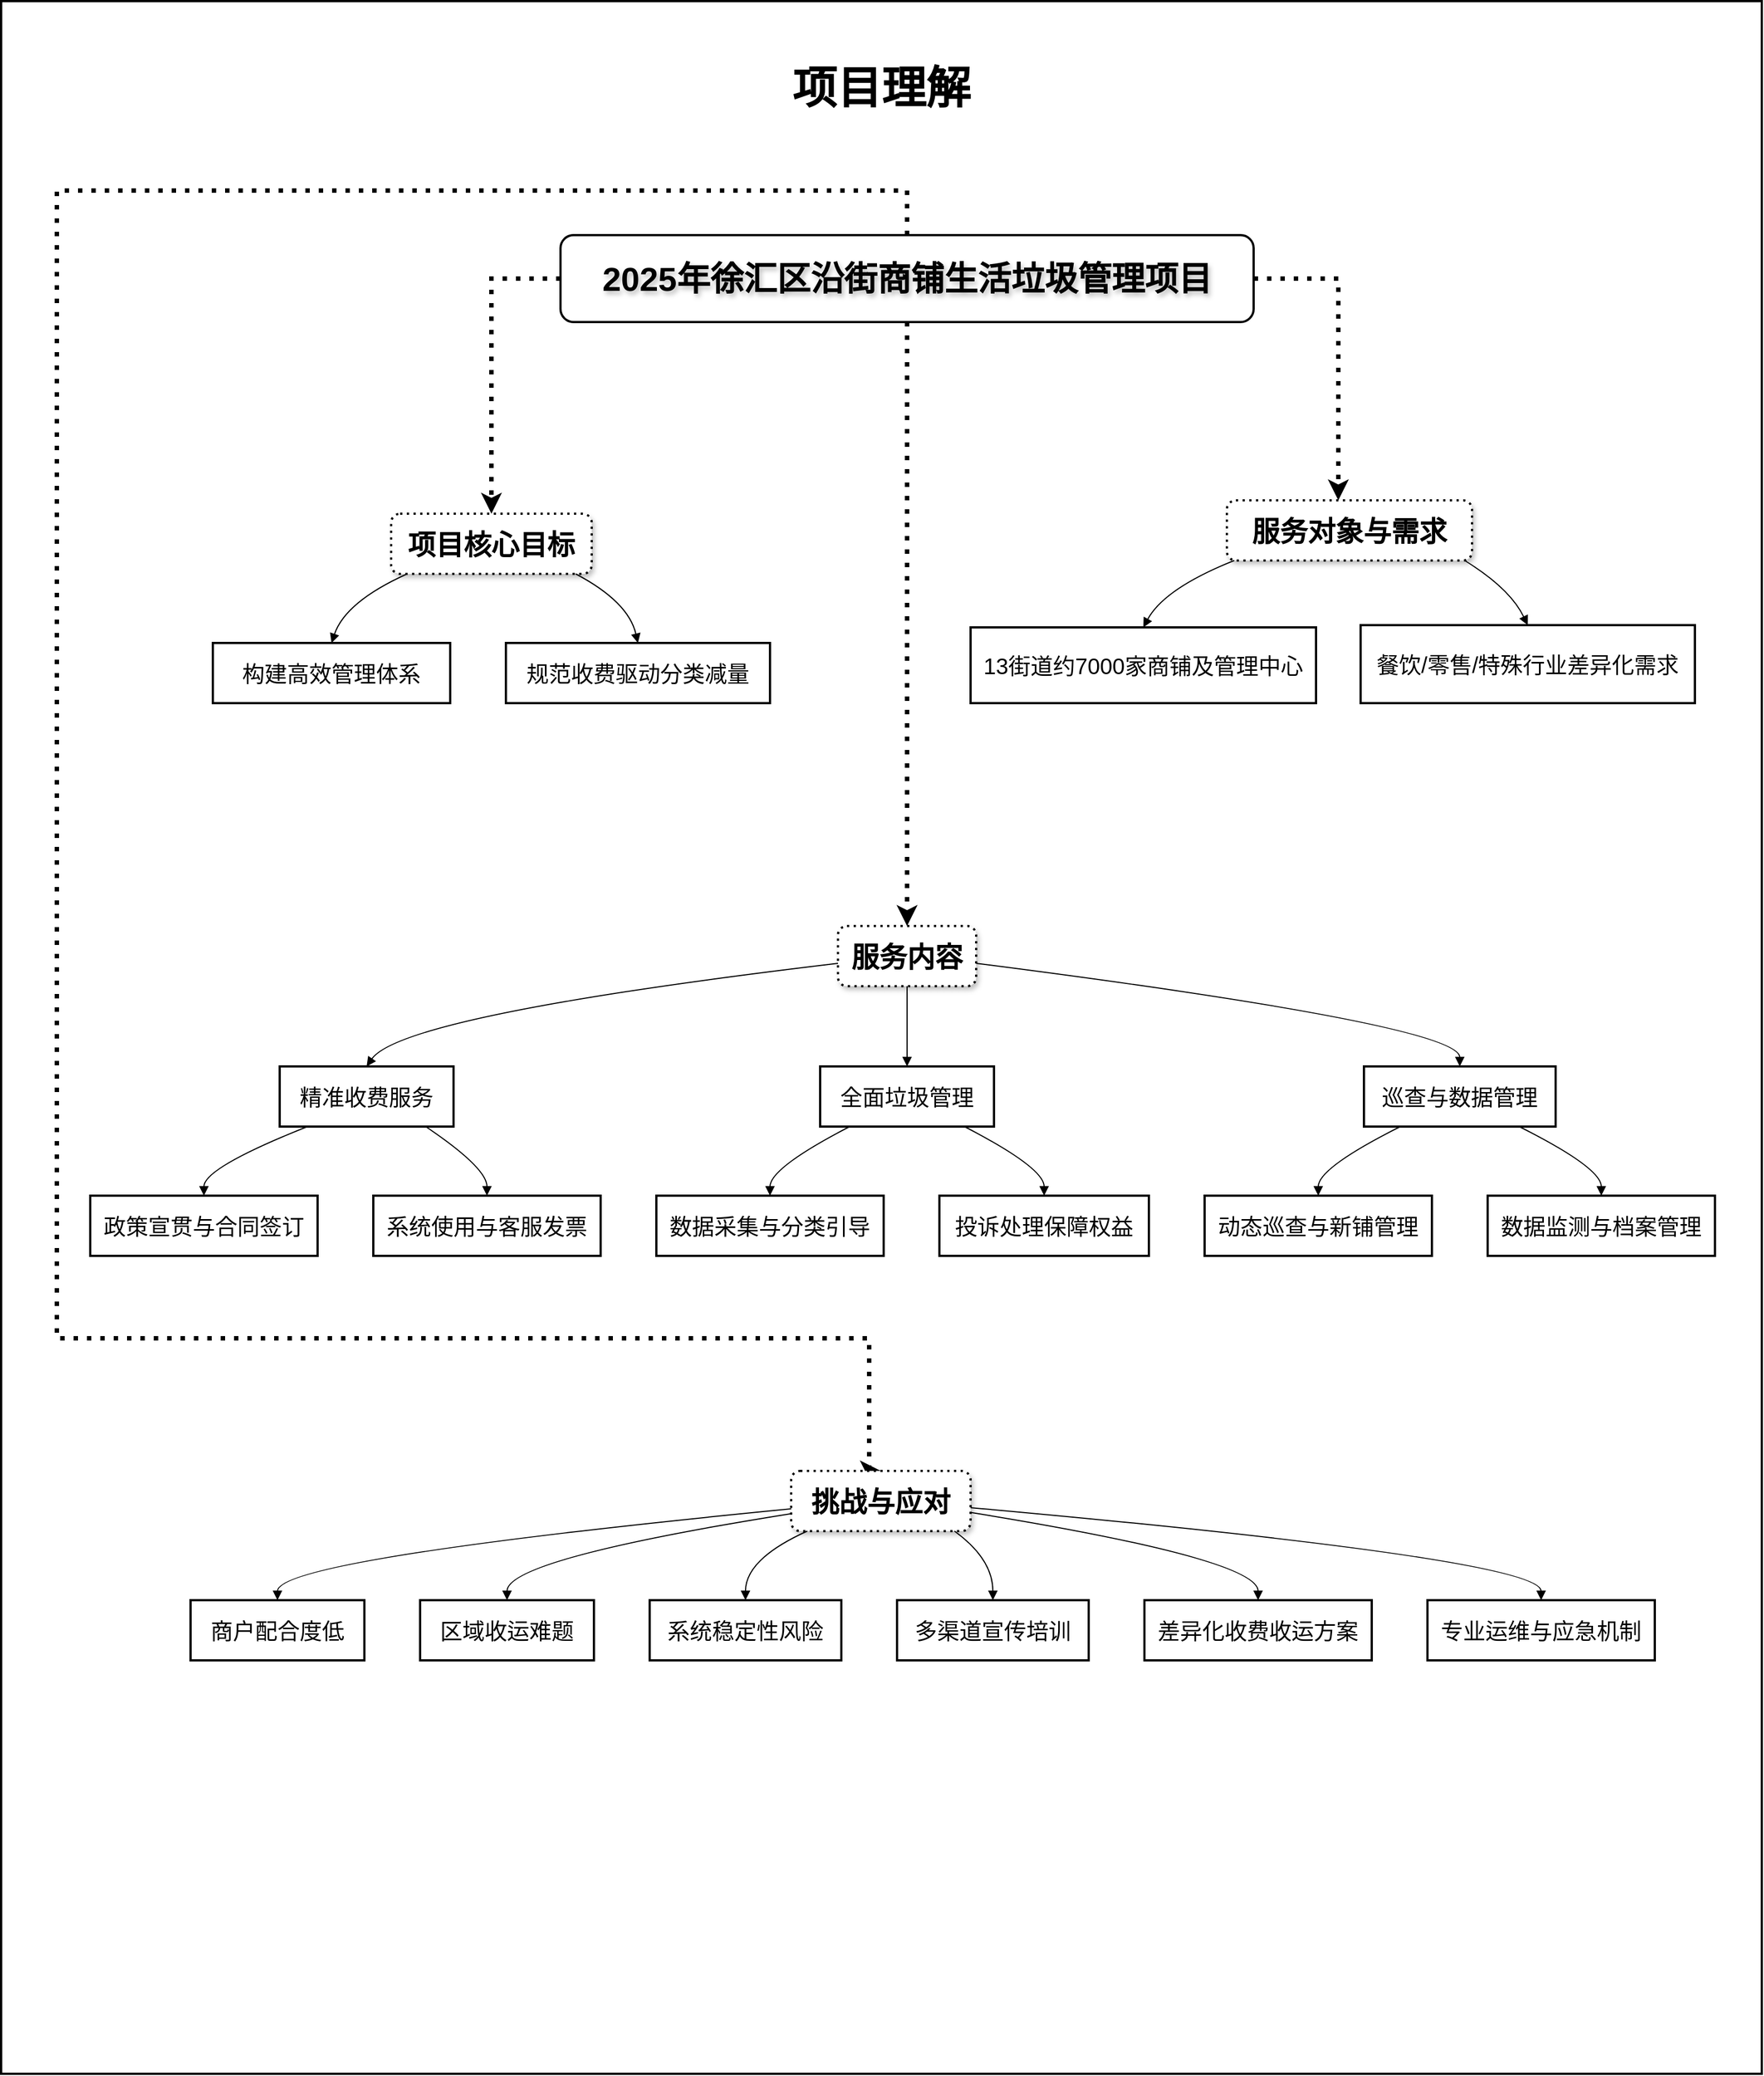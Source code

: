 <mxfile version="26.2.12">
  <diagram id="C5RBs43oDa-KdzZeNtuy" name="Page-1">
    <mxGraphModel dx="3275" dy="2429" grid="1" gridSize="10" guides="1" tooltips="1" connect="1" arrows="1" fold="1" page="1" pageScale="1" pageWidth="827" pageHeight="1169" math="0" shadow="0">
      <root>
        <mxCell id="WIyWlLk6GJQsqaUBKTNV-0" />
        <mxCell id="WIyWlLk6GJQsqaUBKTNV-1" parent="WIyWlLk6GJQsqaUBKTNV-0" />
        <mxCell id="42EEFeFm0QrcEyeCjbr3-199" value="&#xa;项目理解" style="whiteSpace=wrap;strokeWidth=2;hachureGap=4;fontFamily=Verdana;fontSize=40;verticalAlign=top;fontStyle=1;labelBackgroundColor=none;rounded=0;shadow=0;" vertex="1" parent="WIyWlLk6GJQsqaUBKTNV-1">
          <mxGeometry x="-40" y="-150" width="1580" height="1860" as="geometry" />
        </mxCell>
        <mxCell id="42EEFeFm0QrcEyeCjbr3-195" style="edgeStyle=orthogonalEdgeStyle;rounded=0;hachureGap=4;orthogonalLoop=1;jettySize=auto;html=1;entryX=0.5;entryY=0;entryDx=0;entryDy=0;fontFamily=Helvetica;fontSize=18;dashed=1;dashPattern=1 2;strokeWidth=4;labelBackgroundColor=none;fontColor=default;" edge="1" parent="WIyWlLk6GJQsqaUBKTNV-1" source="42EEFeFm0QrcEyeCjbr3-148" target="42EEFeFm0QrcEyeCjbr3-149">
          <mxGeometry relative="1" as="geometry">
            <Array as="points">
              <mxPoint x="400" y="99" />
            </Array>
          </mxGeometry>
        </mxCell>
        <mxCell id="42EEFeFm0QrcEyeCjbr3-196" style="edgeStyle=orthogonalEdgeStyle;rounded=0;hachureGap=4;orthogonalLoop=1;jettySize=auto;html=1;fontFamily=Helvetica;fontSize=18;dashed=1;dashPattern=1 2;strokeWidth=4;labelBackgroundColor=none;fontColor=default;" edge="1" parent="WIyWlLk6GJQsqaUBKTNV-1" source="42EEFeFm0QrcEyeCjbr3-148" target="42EEFeFm0QrcEyeCjbr3-150">
          <mxGeometry relative="1" as="geometry">
            <Array as="points">
              <mxPoint x="1160" y="99" />
            </Array>
          </mxGeometry>
        </mxCell>
        <mxCell id="42EEFeFm0QrcEyeCjbr3-197" style="edgeStyle=orthogonalEdgeStyle;rounded=0;hachureGap=4;orthogonalLoop=1;jettySize=auto;html=1;entryX=0.5;entryY=0;entryDx=0;entryDy=0;fontFamily=Helvetica;fontSize=18;dashed=1;dashPattern=1 2;strokeWidth=4;labelBackgroundColor=none;fontColor=default;" edge="1" parent="WIyWlLk6GJQsqaUBKTNV-1" source="42EEFeFm0QrcEyeCjbr3-148" target="42EEFeFm0QrcEyeCjbr3-151">
          <mxGeometry relative="1" as="geometry">
            <Array as="points">
              <mxPoint x="773" y="450" />
              <mxPoint x="773" y="450" />
            </Array>
          </mxGeometry>
        </mxCell>
        <mxCell id="42EEFeFm0QrcEyeCjbr3-198" style="edgeStyle=orthogonalEdgeStyle;rounded=0;hachureGap=4;orthogonalLoop=1;jettySize=auto;html=1;entryX=0.5;entryY=0;entryDx=0;entryDy=0;fontFamily=Helvetica;fontSize=18;dashed=1;dashPattern=1 2;strokeWidth=4;labelBackgroundColor=none;fontColor=default;" edge="1" parent="WIyWlLk6GJQsqaUBKTNV-1" source="42EEFeFm0QrcEyeCjbr3-148" target="42EEFeFm0QrcEyeCjbr3-152">
          <mxGeometry relative="1" as="geometry">
            <Array as="points">
              <mxPoint x="773" y="20" />
              <mxPoint x="10" y="20" />
              <mxPoint x="10" y="1050" />
              <mxPoint x="739" y="1050" />
              <mxPoint x="739" y="1169" />
            </Array>
          </mxGeometry>
        </mxCell>
        <mxCell id="42EEFeFm0QrcEyeCjbr3-148" value="2025年徐汇区沿街商铺生活垃圾管理项目" style="whiteSpace=wrap;strokeWidth=2;hachureGap=4;fontFamily=Helvetica;fontSize=30;textShadow=1;rounded=1;fontStyle=1;labelBackgroundColor=none;" vertex="1" parent="WIyWlLk6GJQsqaUBKTNV-1">
          <mxGeometry x="462" y="60" width="622" height="78" as="geometry" />
        </mxCell>
        <mxCell id="42EEFeFm0QrcEyeCjbr3-149" value="项目核心目标" style="whiteSpace=wrap;strokeWidth=2;hachureGap=4;fontFamily=Helvetica;fontSize=25;rounded=1;shadow=1;fontStyle=1;dashed=1;dashPattern=1 2;labelBackgroundColor=none;" vertex="1" parent="WIyWlLk6GJQsqaUBKTNV-1">
          <mxGeometry x="310" y="310" width="180" height="54" as="geometry" />
        </mxCell>
        <mxCell id="42EEFeFm0QrcEyeCjbr3-150" value="服务对象与需求" style="whiteSpace=wrap;strokeWidth=2;hachureGap=4;fontFamily=Helvetica;fontSize=25;rounded=1;shadow=1;fontStyle=1;dashed=1;dashPattern=1 2;labelBackgroundColor=none;" vertex="1" parent="WIyWlLk6GJQsqaUBKTNV-1">
          <mxGeometry x="1060" y="298" width="220" height="54" as="geometry" />
        </mxCell>
        <mxCell id="42EEFeFm0QrcEyeCjbr3-151" value="服务内容" style="whiteSpace=wrap;strokeWidth=2;hachureGap=4;fontFamily=Helvetica;fontSize=25;rounded=1;shadow=1;fontStyle=1;dashed=1;dashPattern=1 2;labelBackgroundColor=none;" vertex="1" parent="WIyWlLk6GJQsqaUBKTNV-1">
          <mxGeometry x="711" y="680" width="124" height="54" as="geometry" />
        </mxCell>
        <mxCell id="42EEFeFm0QrcEyeCjbr3-152" value="挑战与应对" style="whiteSpace=wrap;strokeWidth=2;hachureGap=4;fontFamily=Helvetica;fontSize=25;rounded=1;shadow=1;fontStyle=1;dashed=1;dashPattern=1 2;labelBackgroundColor=none;" vertex="1" parent="WIyWlLk6GJQsqaUBKTNV-1">
          <mxGeometry x="669" y="1169" width="161" height="54" as="geometry" />
        </mxCell>
        <mxCell id="42EEFeFm0QrcEyeCjbr3-153" value="构建高效管理体系" style="whiteSpace=wrap;strokeWidth=2;hachureGap=4;fontFamily=Helvetica;fontSize=20;labelBackgroundColor=none;" vertex="1" parent="WIyWlLk6GJQsqaUBKTNV-1">
          <mxGeometry x="150" y="426" width="213" height="54" as="geometry" />
        </mxCell>
        <mxCell id="42EEFeFm0QrcEyeCjbr3-154" value="规范收费驱动分类减量" style="whiteSpace=wrap;strokeWidth=2;hachureGap=4;fontFamily=Helvetica;fontSize=20;labelBackgroundColor=none;" vertex="1" parent="WIyWlLk6GJQsqaUBKTNV-1">
          <mxGeometry x="413" y="426" width="237" height="54" as="geometry" />
        </mxCell>
        <mxCell id="42EEFeFm0QrcEyeCjbr3-155" value="13街道约7000家商铺及管理中心" style="whiteSpace=wrap;strokeWidth=2;hachureGap=4;fontFamily=Helvetica;fontSize=20;labelBackgroundColor=none;" vertex="1" parent="WIyWlLk6GJQsqaUBKTNV-1">
          <mxGeometry x="830" y="412" width="310" height="68" as="geometry" />
        </mxCell>
        <mxCell id="42EEFeFm0QrcEyeCjbr3-156" value="餐饮/零售/特殊行业差异化需求" style="whiteSpace=wrap;strokeWidth=2;hachureGap=4;fontFamily=Helvetica;fontSize=20;labelBackgroundColor=none;" vertex="1" parent="WIyWlLk6GJQsqaUBKTNV-1">
          <mxGeometry x="1180" y="410" width="300" height="70" as="geometry" />
        </mxCell>
        <mxCell id="42EEFeFm0QrcEyeCjbr3-157" value="精准收费服务" style="whiteSpace=wrap;strokeWidth=2;hachureGap=4;fontFamily=Helvetica;fontSize=20;labelBackgroundColor=none;" vertex="1" parent="WIyWlLk6GJQsqaUBKTNV-1">
          <mxGeometry x="210" y="806" width="156" height="54" as="geometry" />
        </mxCell>
        <mxCell id="42EEFeFm0QrcEyeCjbr3-158" value="政策宣贯与合同签订" style="whiteSpace=wrap;strokeWidth=2;hachureGap=4;fontFamily=Helvetica;fontSize=20;labelBackgroundColor=none;" vertex="1" parent="WIyWlLk6GJQsqaUBKTNV-1">
          <mxGeometry x="40" y="922" width="204" height="54" as="geometry" />
        </mxCell>
        <mxCell id="42EEFeFm0QrcEyeCjbr3-159" value="系统使用与客服发票" style="whiteSpace=wrap;strokeWidth=2;hachureGap=4;fontFamily=Helvetica;fontSize=20;labelBackgroundColor=none;" vertex="1" parent="WIyWlLk6GJQsqaUBKTNV-1">
          <mxGeometry x="294" y="922" width="204" height="54" as="geometry" />
        </mxCell>
        <mxCell id="42EEFeFm0QrcEyeCjbr3-160" value="全面垃圾管理" style="whiteSpace=wrap;strokeWidth=2;hachureGap=4;fontFamily=Helvetica;fontSize=20;labelBackgroundColor=none;" vertex="1" parent="WIyWlLk6GJQsqaUBKTNV-1">
          <mxGeometry x="695" y="806" width="156" height="54" as="geometry" />
        </mxCell>
        <mxCell id="42EEFeFm0QrcEyeCjbr3-161" value="数据采集与分类引导" style="whiteSpace=wrap;strokeWidth=2;hachureGap=4;fontFamily=Helvetica;fontSize=20;labelBackgroundColor=none;" vertex="1" parent="WIyWlLk6GJQsqaUBKTNV-1">
          <mxGeometry x="548" y="922" width="204" height="54" as="geometry" />
        </mxCell>
        <mxCell id="42EEFeFm0QrcEyeCjbr3-162" value="投诉处理保障权益" style="whiteSpace=wrap;strokeWidth=2;hachureGap=4;fontFamily=Helvetica;fontSize=20;labelBackgroundColor=none;" vertex="1" parent="WIyWlLk6GJQsqaUBKTNV-1">
          <mxGeometry x="802" y="922" width="188" height="54" as="geometry" />
        </mxCell>
        <mxCell id="42EEFeFm0QrcEyeCjbr3-163" value="巡查与数据管理" style="whiteSpace=wrap;strokeWidth=2;hachureGap=4;fontFamily=Helvetica;fontSize=20;labelBackgroundColor=none;" vertex="1" parent="WIyWlLk6GJQsqaUBKTNV-1">
          <mxGeometry x="1183" y="806" width="172" height="54" as="geometry" />
        </mxCell>
        <mxCell id="42EEFeFm0QrcEyeCjbr3-164" value="动态巡查与新铺管理" style="whiteSpace=wrap;strokeWidth=2;hachureGap=4;fontFamily=Helvetica;fontSize=20;labelBackgroundColor=none;" vertex="1" parent="WIyWlLk6GJQsqaUBKTNV-1">
          <mxGeometry x="1040" y="922" width="204" height="54" as="geometry" />
        </mxCell>
        <mxCell id="42EEFeFm0QrcEyeCjbr3-165" value="数据监测与档案管理" style="whiteSpace=wrap;strokeWidth=2;hachureGap=4;fontFamily=Helvetica;fontSize=20;labelBackgroundColor=none;" vertex="1" parent="WIyWlLk6GJQsqaUBKTNV-1">
          <mxGeometry x="1294" y="922" width="204" height="54" as="geometry" />
        </mxCell>
        <mxCell id="42EEFeFm0QrcEyeCjbr3-166" value="商户配合度低" style="whiteSpace=wrap;strokeWidth=2;hachureGap=4;fontFamily=Helvetica;fontSize=20;labelBackgroundColor=none;" vertex="1" parent="WIyWlLk6GJQsqaUBKTNV-1">
          <mxGeometry x="130" y="1285" width="156" height="54" as="geometry" />
        </mxCell>
        <mxCell id="42EEFeFm0QrcEyeCjbr3-167" value="区域收运难题" style="whiteSpace=wrap;strokeWidth=2;hachureGap=4;fontFamily=Helvetica;fontSize=20;labelBackgroundColor=none;" vertex="1" parent="WIyWlLk6GJQsqaUBKTNV-1">
          <mxGeometry x="336" y="1285" width="156" height="54" as="geometry" />
        </mxCell>
        <mxCell id="42EEFeFm0QrcEyeCjbr3-168" value="系统稳定性风险" style="whiteSpace=wrap;strokeWidth=2;hachureGap=4;fontFamily=Helvetica;fontSize=20;labelBackgroundColor=none;" vertex="1" parent="WIyWlLk6GJQsqaUBKTNV-1">
          <mxGeometry x="542" y="1285" width="172" height="54" as="geometry" />
        </mxCell>
        <mxCell id="42EEFeFm0QrcEyeCjbr3-169" value="多渠道宣传培训" style="whiteSpace=wrap;strokeWidth=2;hachureGap=4;fontFamily=Helvetica;fontSize=20;labelBackgroundColor=none;" vertex="1" parent="WIyWlLk6GJQsqaUBKTNV-1">
          <mxGeometry x="764" y="1285" width="172" height="54" as="geometry" />
        </mxCell>
        <mxCell id="42EEFeFm0QrcEyeCjbr3-170" value="差异化收费收运方案" style="whiteSpace=wrap;strokeWidth=2;hachureGap=4;fontFamily=Helvetica;fontSize=20;labelBackgroundColor=none;" vertex="1" parent="WIyWlLk6GJQsqaUBKTNV-1">
          <mxGeometry x="986" y="1285" width="204" height="54" as="geometry" />
        </mxCell>
        <mxCell id="42EEFeFm0QrcEyeCjbr3-171" value="专业运维与应急机制" style="whiteSpace=wrap;strokeWidth=2;hachureGap=4;fontFamily=Helvetica;fontSize=20;labelBackgroundColor=none;" vertex="1" parent="WIyWlLk6GJQsqaUBKTNV-1">
          <mxGeometry x="1240" y="1285" width="204" height="54" as="geometry" />
        </mxCell>
        <mxCell id="42EEFeFm0QrcEyeCjbr3-176" value="" style="curved=1;startArrow=none;endArrow=block;exitX=0.08;exitY=1;entryX=0.5;entryY=0;rounded=0;hachureGap=4;fontFamily=Helvetica;fontSize=18;labelBackgroundColor=none;fontColor=default;" edge="1" parent="WIyWlLk6GJQsqaUBKTNV-1" source="42EEFeFm0QrcEyeCjbr3-149" target="42EEFeFm0QrcEyeCjbr3-153">
          <mxGeometry relative="1" as="geometry">
            <Array as="points">
              <mxPoint x="269" y="389" />
            </Array>
          </mxGeometry>
        </mxCell>
        <mxCell id="42EEFeFm0QrcEyeCjbr3-177" value="" style="curved=1;startArrow=none;endArrow=block;exitX=0.92;exitY=1;entryX=0.5;entryY=0;rounded=0;hachureGap=4;fontFamily=Helvetica;fontSize=18;labelBackgroundColor=none;fontColor=default;" edge="1" parent="WIyWlLk6GJQsqaUBKTNV-1" source="42EEFeFm0QrcEyeCjbr3-149" target="42EEFeFm0QrcEyeCjbr3-154">
          <mxGeometry relative="1" as="geometry">
            <Array as="points">
              <mxPoint x="523" y="389" />
            </Array>
          </mxGeometry>
        </mxCell>
        <mxCell id="42EEFeFm0QrcEyeCjbr3-178" value="" style="curved=1;startArrow=none;endArrow=block;exitX=0.03;exitY=1;entryX=0.5;entryY=0;rounded=0;hachureGap=4;fontFamily=Helvetica;fontSize=18;labelBackgroundColor=none;fontColor=default;" edge="1" parent="WIyWlLk6GJQsqaUBKTNV-1" source="42EEFeFm0QrcEyeCjbr3-150" target="42EEFeFm0QrcEyeCjbr3-155">
          <mxGeometry relative="1" as="geometry">
            <Array as="points">
              <mxPoint x="1004" y="377" />
            </Array>
          </mxGeometry>
        </mxCell>
        <mxCell id="42EEFeFm0QrcEyeCjbr3-179" value="" style="curved=1;startArrow=none;endArrow=block;exitX=0.97;exitY=1;entryX=0.5;entryY=0;rounded=0;hachureGap=4;fontFamily=Helvetica;fontSize=18;labelBackgroundColor=none;fontColor=default;" edge="1" parent="WIyWlLk6GJQsqaUBKTNV-1" source="42EEFeFm0QrcEyeCjbr3-150" target="42EEFeFm0QrcEyeCjbr3-156">
          <mxGeometry relative="1" as="geometry">
            <Array as="points">
              <mxPoint x="1314" y="377" />
            </Array>
          </mxGeometry>
        </mxCell>
        <mxCell id="42EEFeFm0QrcEyeCjbr3-180" value="" style="curved=1;startArrow=none;endArrow=block;exitX=0;exitY=0.62;entryX=0.5;entryY=0;rounded=0;hachureGap=4;fontFamily=Helvetica;fontSize=18;labelBackgroundColor=none;fontColor=default;" edge="1" parent="WIyWlLk6GJQsqaUBKTNV-1" source="42EEFeFm0QrcEyeCjbr3-151" target="42EEFeFm0QrcEyeCjbr3-157">
          <mxGeometry relative="1" as="geometry">
            <Array as="points">
              <mxPoint x="320" y="760" />
            </Array>
          </mxGeometry>
        </mxCell>
        <mxCell id="42EEFeFm0QrcEyeCjbr3-181" value="" style="curved=1;startArrow=none;endArrow=block;exitX=0.16;exitY=1;entryX=0.5;entryY=0;rounded=0;hachureGap=4;fontFamily=Helvetica;fontSize=20;labelBackgroundColor=none;fontColor=default;" edge="1" parent="WIyWlLk6GJQsqaUBKTNV-1" source="42EEFeFm0QrcEyeCjbr3-157" target="42EEFeFm0QrcEyeCjbr3-158">
          <mxGeometry relative="1" as="geometry">
            <Array as="points">
              <mxPoint x="142" y="897" />
            </Array>
          </mxGeometry>
        </mxCell>
        <mxCell id="42EEFeFm0QrcEyeCjbr3-182" value="" style="curved=1;startArrow=none;endArrow=block;exitX=0.84;exitY=1;entryX=0.5;entryY=0;rounded=0;hachureGap=4;fontFamily=Helvetica;fontSize=20;labelBackgroundColor=none;fontColor=default;" edge="1" parent="WIyWlLk6GJQsqaUBKTNV-1" source="42EEFeFm0QrcEyeCjbr3-157" target="42EEFeFm0QrcEyeCjbr3-159">
          <mxGeometry relative="1" as="geometry">
            <Array as="points">
              <mxPoint x="396" y="897" />
            </Array>
          </mxGeometry>
        </mxCell>
        <mxCell id="42EEFeFm0QrcEyeCjbr3-183" value="" style="curved=1;startArrow=none;endArrow=block;exitX=0.5;exitY=1;entryX=0.5;entryY=0;rounded=0;hachureGap=4;fontFamily=Helvetica;fontSize=18;labelBackgroundColor=none;fontColor=default;" edge="1" parent="WIyWlLk6GJQsqaUBKTNV-1" source="42EEFeFm0QrcEyeCjbr3-151" target="42EEFeFm0QrcEyeCjbr3-160">
          <mxGeometry relative="1" as="geometry">
            <Array as="points" />
          </mxGeometry>
        </mxCell>
        <mxCell id="42EEFeFm0QrcEyeCjbr3-184" value="" style="curved=1;startArrow=none;endArrow=block;exitX=0.17;exitY=1;entryX=0.5;entryY=0;rounded=0;hachureGap=4;fontFamily=Helvetica;fontSize=20;labelBackgroundColor=none;fontColor=default;" edge="1" parent="WIyWlLk6GJQsqaUBKTNV-1" source="42EEFeFm0QrcEyeCjbr3-160" target="42EEFeFm0QrcEyeCjbr3-161">
          <mxGeometry relative="1" as="geometry">
            <Array as="points">
              <mxPoint x="650" y="897" />
            </Array>
          </mxGeometry>
        </mxCell>
        <mxCell id="42EEFeFm0QrcEyeCjbr3-185" value="" style="curved=1;startArrow=none;endArrow=block;exitX=0.83;exitY=1;entryX=0.5;entryY=0;rounded=0;hachureGap=4;fontFamily=Helvetica;fontSize=20;labelBackgroundColor=none;fontColor=default;" edge="1" parent="WIyWlLk6GJQsqaUBKTNV-1" source="42EEFeFm0QrcEyeCjbr3-160" target="42EEFeFm0QrcEyeCjbr3-162">
          <mxGeometry relative="1" as="geometry">
            <Array as="points">
              <mxPoint x="896" y="897" />
            </Array>
          </mxGeometry>
        </mxCell>
        <mxCell id="42EEFeFm0QrcEyeCjbr3-186" value="" style="curved=1;startArrow=none;endArrow=block;exitX=1;exitY=0.62;entryX=0.5;entryY=0;rounded=0;hachureGap=4;fontFamily=Helvetica;fontSize=18;labelBackgroundColor=none;fontColor=default;" edge="1" parent="WIyWlLk6GJQsqaUBKTNV-1" source="42EEFeFm0QrcEyeCjbr3-151" target="42EEFeFm0QrcEyeCjbr3-163">
          <mxGeometry relative="1" as="geometry">
            <Array as="points">
              <mxPoint x="1269" y="769" />
            </Array>
          </mxGeometry>
        </mxCell>
        <mxCell id="42EEFeFm0QrcEyeCjbr3-187" value="" style="curved=1;startArrow=none;endArrow=block;exitX=0.19;exitY=1;entryX=0.5;entryY=0;rounded=0;hachureGap=4;fontFamily=Helvetica;fontSize=20;labelBackgroundColor=none;fontColor=default;" edge="1" parent="WIyWlLk6GJQsqaUBKTNV-1" source="42EEFeFm0QrcEyeCjbr3-163" target="42EEFeFm0QrcEyeCjbr3-164">
          <mxGeometry relative="1" as="geometry">
            <Array as="points">
              <mxPoint x="1142" y="897" />
            </Array>
          </mxGeometry>
        </mxCell>
        <mxCell id="42EEFeFm0QrcEyeCjbr3-188" value="" style="curved=1;startArrow=none;endArrow=block;exitX=0.81;exitY=1;entryX=0.5;entryY=0;rounded=0;hachureGap=4;fontFamily=Helvetica;fontSize=20;labelBackgroundColor=none;fontColor=default;" edge="1" parent="WIyWlLk6GJQsqaUBKTNV-1" source="42EEFeFm0QrcEyeCjbr3-163" target="42EEFeFm0QrcEyeCjbr3-165">
          <mxGeometry relative="1" as="geometry">
            <Array as="points">
              <mxPoint x="1396" y="897" />
            </Array>
          </mxGeometry>
        </mxCell>
        <mxCell id="42EEFeFm0QrcEyeCjbr3-189" value="" style="curved=1;startArrow=none;endArrow=block;exitX=0;exitY=0.63;entryX=0.5;entryY=0;rounded=0;hachureGap=4;fontFamily=Helvetica;fontSize=18;labelBackgroundColor=none;fontColor=default;" edge="1" parent="WIyWlLk6GJQsqaUBKTNV-1" source="42EEFeFm0QrcEyeCjbr3-152" target="42EEFeFm0QrcEyeCjbr3-166">
          <mxGeometry relative="1" as="geometry">
            <Array as="points">
              <mxPoint x="208" y="1248" />
            </Array>
          </mxGeometry>
        </mxCell>
        <mxCell id="42EEFeFm0QrcEyeCjbr3-190" value="" style="curved=1;startArrow=none;endArrow=block;exitX=0;exitY=0.71;entryX=0.5;entryY=0;rounded=0;hachureGap=4;fontFamily=Helvetica;fontSize=18;labelBackgroundColor=none;fontColor=default;" edge="1" parent="WIyWlLk6GJQsqaUBKTNV-1" source="42EEFeFm0QrcEyeCjbr3-152" target="42EEFeFm0QrcEyeCjbr3-167">
          <mxGeometry relative="1" as="geometry">
            <Array as="points">
              <mxPoint x="414" y="1248" />
            </Array>
          </mxGeometry>
        </mxCell>
        <mxCell id="42EEFeFm0QrcEyeCjbr3-191" value="" style="curved=1;startArrow=none;endArrow=block;exitX=0.09;exitY=1;entryX=0.5;entryY=0;rounded=0;hachureGap=4;fontFamily=Helvetica;fontSize=18;labelBackgroundColor=none;fontColor=default;" edge="1" parent="WIyWlLk6GJQsqaUBKTNV-1" source="42EEFeFm0QrcEyeCjbr3-152" target="42EEFeFm0QrcEyeCjbr3-168">
          <mxGeometry relative="1" as="geometry">
            <Array as="points">
              <mxPoint x="628" y="1248" />
            </Array>
          </mxGeometry>
        </mxCell>
        <mxCell id="42EEFeFm0QrcEyeCjbr3-192" value="" style="curved=1;startArrow=none;endArrow=block;exitX=0.91;exitY=1;entryX=0.5;entryY=0;rounded=0;hachureGap=4;fontFamily=Helvetica;fontSize=18;labelBackgroundColor=none;fontColor=default;" edge="1" parent="WIyWlLk6GJQsqaUBKTNV-1" source="42EEFeFm0QrcEyeCjbr3-152" target="42EEFeFm0QrcEyeCjbr3-169">
          <mxGeometry relative="1" as="geometry">
            <Array as="points">
              <mxPoint x="850" y="1248" />
            </Array>
          </mxGeometry>
        </mxCell>
        <mxCell id="42EEFeFm0QrcEyeCjbr3-193" value="" style="curved=1;startArrow=none;endArrow=block;exitX=1;exitY=0.69;entryX=0.5;entryY=0;rounded=0;hachureGap=4;fontFamily=Helvetica;fontSize=18;labelBackgroundColor=none;fontColor=default;" edge="1" parent="WIyWlLk6GJQsqaUBKTNV-1" source="42EEFeFm0QrcEyeCjbr3-152" target="42EEFeFm0QrcEyeCjbr3-170">
          <mxGeometry relative="1" as="geometry">
            <Array as="points">
              <mxPoint x="1088" y="1248" />
            </Array>
          </mxGeometry>
        </mxCell>
        <mxCell id="42EEFeFm0QrcEyeCjbr3-194" value="" style="curved=1;startArrow=none;endArrow=block;exitX=1;exitY=0.61;entryX=0.5;entryY=0;rounded=0;hachureGap=4;fontFamily=Helvetica;fontSize=18;labelBackgroundColor=none;fontColor=default;" edge="1" parent="WIyWlLk6GJQsqaUBKTNV-1" source="42EEFeFm0QrcEyeCjbr3-152" target="42EEFeFm0QrcEyeCjbr3-171">
          <mxGeometry relative="1" as="geometry">
            <Array as="points">
              <mxPoint x="1342" y="1248" />
            </Array>
          </mxGeometry>
        </mxCell>
      </root>
    </mxGraphModel>
  </diagram>
</mxfile>
